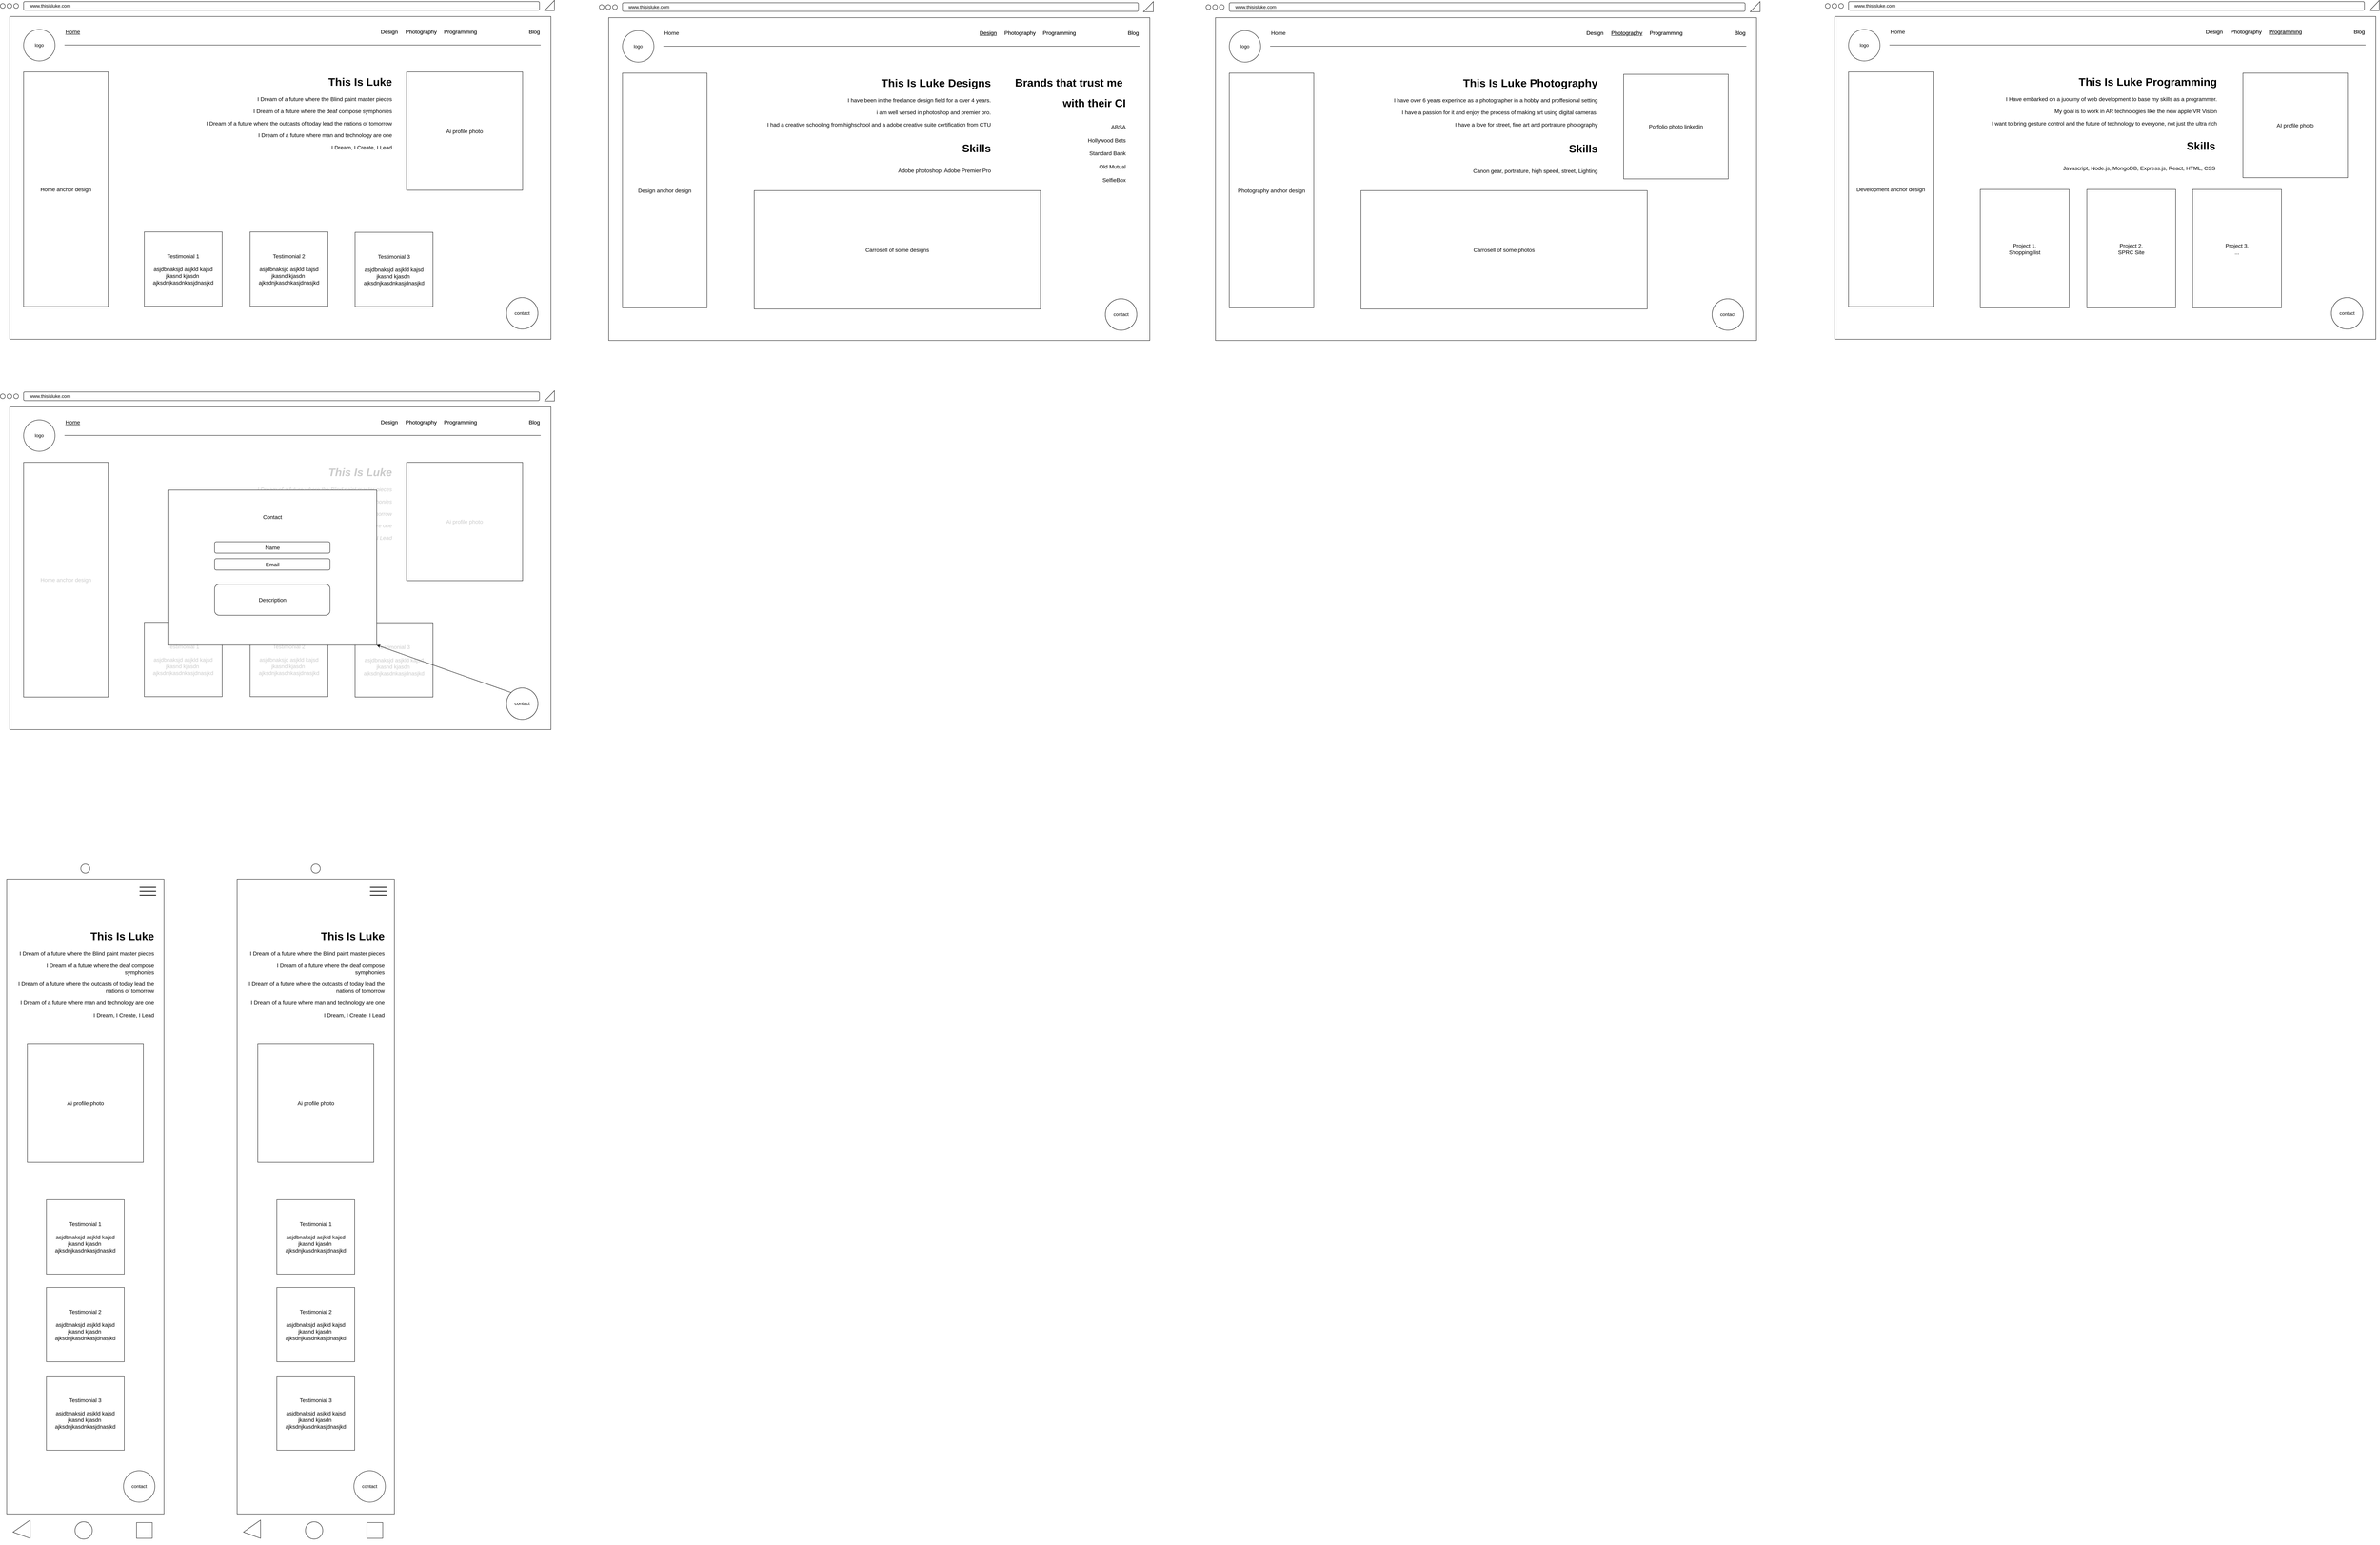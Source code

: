 <mxfile>
    <diagram id="fOlrrNHoiOb_E9Hl3CoH" name="Page-1">
        <mxGraphModel dx="2951" dy="2595" grid="0" gridSize="10" guides="1" tooltips="1" connect="1" arrows="1" fold="1" page="0" pageScale="1" pageWidth="850" pageHeight="1100" math="0" shadow="0">
            <root>
                <mxCell id="0"/>
                <mxCell id="1" parent="0"/>
                <mxCell id="27" value="" style="group;movable=1;resizable=1;rotatable=1;deletable=1;editable=1;connectable=1;" parent="1" vertex="1" connectable="0">
                    <mxGeometry x="-427" y="-1105" width="1409" height="862" as="geometry"/>
                </mxCell>
                <mxCell id="20" value="" style="group;movable=1;resizable=1;rotatable=1;deletable=1;editable=1;connectable=1;" parent="27" vertex="1" connectable="0">
                    <mxGeometry y="3" width="1400" height="859" as="geometry"/>
                </mxCell>
                <mxCell id="21" value="&amp;nbsp; &amp;nbsp; www.thisisluke.com" style="rounded=1;whiteSpace=wrap;html=1;align=left;movable=0;resizable=0;rotatable=0;deletable=0;editable=0;connectable=0;" parent="20" vertex="1">
                    <mxGeometry x="59" width="1312" height="22" as="geometry"/>
                </mxCell>
                <mxCell id="22" value="" style="rounded=0;whiteSpace=wrap;html=1;movable=0;resizable=0;rotatable=0;deletable=0;editable=0;connectable=0;" parent="20" vertex="1">
                    <mxGeometry x="24" y="38" width="1376" height="821" as="geometry"/>
                </mxCell>
                <mxCell id="23" value="" style="ellipse;whiteSpace=wrap;html=1;aspect=fixed;movable=0;resizable=0;rotatable=0;deletable=0;editable=0;connectable=0;" parent="20" vertex="1">
                    <mxGeometry x="17" y="5" width="12" height="12" as="geometry"/>
                </mxCell>
                <mxCell id="24" value="" style="ellipse;whiteSpace=wrap;html=1;aspect=fixed;movable=0;resizable=0;rotatable=0;deletable=0;editable=0;connectable=0;" parent="20" vertex="1">
                    <mxGeometry x="34" y="5" width="12" height="12" as="geometry"/>
                </mxCell>
                <mxCell id="25" value="" style="ellipse;whiteSpace=wrap;html=1;aspect=fixed;movable=0;resizable=0;rotatable=0;deletable=0;editable=0;connectable=0;" parent="20" vertex="1">
                    <mxGeometry y="5" width="12" height="12" as="geometry"/>
                </mxCell>
                <mxCell id="39" value="Design" style="text;html=1;strokeColor=none;fillColor=none;align=center;verticalAlign=middle;whiteSpace=wrap;rounded=0;fontSize=14;" parent="20" vertex="1">
                    <mxGeometry x="959" y="62" width="60" height="30" as="geometry"/>
                </mxCell>
                <mxCell id="40" value="Photography" style="text;html=1;strokeColor=none;fillColor=none;align=center;verticalAlign=middle;whiteSpace=wrap;rounded=0;fontSize=14;" parent="20" vertex="1">
                    <mxGeometry x="1040" y="62" width="60" height="30" as="geometry"/>
                </mxCell>
                <mxCell id="41" value="Programming" style="text;html=1;strokeColor=none;fillColor=none;align=center;verticalAlign=middle;whiteSpace=wrap;rounded=0;fontSize=14;" parent="20" vertex="1">
                    <mxGeometry x="1140" y="62" width="60" height="30" as="geometry"/>
                </mxCell>
                <mxCell id="42" value="Blog" style="text;html=1;strokeColor=none;fillColor=none;align=center;verticalAlign=middle;whiteSpace=wrap;rounded=0;fontSize=14;" parent="20" vertex="1">
                    <mxGeometry x="1328" y="62" width="60" height="30" as="geometry"/>
                </mxCell>
                <mxCell id="45" value="contact" style="ellipse;whiteSpace=wrap;html=1;aspect=fixed;" parent="20" vertex="1">
                    <mxGeometry x="1287" y="753" width="80" height="80" as="geometry"/>
                </mxCell>
                <mxCell id="46" value="Ai profile photo" style="rounded=0;whiteSpace=wrap;html=1;fontSize=14;" parent="20" vertex="1">
                    <mxGeometry x="1033" y="179" width="295" height="301" as="geometry"/>
                </mxCell>
                <mxCell id="47" value="&lt;h1&gt;This Is Luke&lt;/h1&gt;&lt;p&gt;I Dream of a future where the Blind paint master pieces&lt;/p&gt;&lt;p&gt;I Dream of a future where the deaf compose symphonies&lt;/p&gt;&lt;p&gt;I Dream of a future where the outcasts of today lead the nations of tomorrow&lt;/p&gt;&lt;p&gt;I Dream of a future where man and technology are one&lt;/p&gt;&lt;p&gt;I Dream, I Create, I Lead&lt;/p&gt;" style="text;html=1;strokeColor=none;fillColor=none;spacing=5;spacingTop=-20;whiteSpace=wrap;overflow=hidden;rounded=0;fontSize=14;align=right;" parent="20" vertex="1">
                    <mxGeometry x="358" y="179" width="643" height="300" as="geometry"/>
                </mxCell>
                <mxCell id="48" value="Testimonial 1&lt;br&gt;&lt;br&gt;asjdbnaksjd asjkld kajsd&lt;br&gt;jkasnd kjasdn&amp;nbsp;&lt;br&gt;ajksdnjkasdnkasjdnasjkd" style="rounded=0;whiteSpace=wrap;html=1;fontSize=14;" parent="20" vertex="1">
                    <mxGeometry x="366" y="586" width="198" height="189" as="geometry"/>
                </mxCell>
                <mxCell id="51" value="Home anchor design" style="rounded=0;whiteSpace=wrap;html=1;fontSize=14;" parent="20" vertex="1">
                    <mxGeometry x="59" y="179" width="215" height="597" as="geometry"/>
                </mxCell>
                <mxCell id="53" value="Testimonial 2&lt;br&gt;&lt;br&gt;asjdbnaksjd asjkld kajsd&lt;br&gt;jkasnd kjasdn&amp;nbsp;&lt;br&gt;ajksdnjkasdnkasjdnasjkd" style="rounded=0;whiteSpace=wrap;html=1;fontSize=14;" parent="20" vertex="1">
                    <mxGeometry x="635" y="586" width="198" height="189" as="geometry"/>
                </mxCell>
                <mxCell id="54" value="Testimonial 3&lt;br&gt;&lt;br&gt;asjdbnaksjd asjkld kajsd&lt;br&gt;jkasnd kjasdn&amp;nbsp;&lt;br&gt;ajksdnjkasdnkasjdnasjkd" style="rounded=0;whiteSpace=wrap;html=1;fontSize=14;" parent="20" vertex="1">
                    <mxGeometry x="902" y="587" width="198" height="189" as="geometry"/>
                </mxCell>
                <mxCell id="62" value="" style="group" parent="20" vertex="1" connectable="0">
                    <mxGeometry x="59" y="62" width="1329" height="771" as="geometry"/>
                </mxCell>
                <mxCell id="36" value="logo" style="ellipse;whiteSpace=wrap;html=1;aspect=fixed;" parent="62" vertex="1">
                    <mxGeometry y="9" width="80" height="80" as="geometry"/>
                </mxCell>
                <mxCell id="37" value="" style="endArrow=none;html=1;" parent="62" edge="1">
                    <mxGeometry width="50" height="50" relative="1" as="geometry">
                        <mxPoint x="104" y="48.44" as="sourcePoint"/>
                        <mxPoint x="1315" y="48.44" as="targetPoint"/>
                    </mxGeometry>
                </mxCell>
                <mxCell id="38" value="Home" style="text;html=1;strokeColor=none;fillColor=none;align=center;verticalAlign=middle;whiteSpace=wrap;rounded=0;fontSize=14;fontStyle=4" parent="62" vertex="1">
                    <mxGeometry x="95" width="60" height="30" as="geometry"/>
                </mxCell>
                <mxCell id="55" value="contact" style="ellipse;whiteSpace=wrap;html=1;aspect=fixed;" parent="62" vertex="1">
                    <mxGeometry x="1228" y="691" width="80" height="80" as="geometry"/>
                </mxCell>
                <mxCell id="56" value="Blog" style="text;html=1;strokeColor=none;fillColor=none;align=center;verticalAlign=middle;whiteSpace=wrap;rounded=0;fontSize=14;" parent="62" vertex="1">
                    <mxGeometry x="1269" width="60" height="30" as="geometry"/>
                </mxCell>
                <mxCell id="57" value="Programming" style="text;html=1;strokeColor=none;fillColor=none;align=center;verticalAlign=middle;whiteSpace=wrap;rounded=0;fontSize=14;" parent="62" vertex="1">
                    <mxGeometry x="1081" width="60" height="30" as="geometry"/>
                </mxCell>
                <mxCell id="58" value="Photography" style="text;html=1;strokeColor=none;fillColor=none;align=center;verticalAlign=middle;whiteSpace=wrap;rounded=0;fontSize=14;" parent="62" vertex="1">
                    <mxGeometry x="981" width="60" height="30" as="geometry"/>
                </mxCell>
                <mxCell id="59" value="Design" style="text;html=1;strokeColor=none;fillColor=none;align=center;verticalAlign=middle;whiteSpace=wrap;rounded=0;fontSize=14;" parent="62" vertex="1">
                    <mxGeometry x="900" width="60" height="30" as="geometry"/>
                </mxCell>
                <mxCell id="26" value="" style="shape=manualInput;whiteSpace=wrap;html=1;movable=0;resizable=0;rotatable=0;deletable=0;editable=0;connectable=0;" parent="27" vertex="1">
                    <mxGeometry x="1384" width="25" height="26" as="geometry"/>
                </mxCell>
                <mxCell id="72" value="" style="group;movable=1;resizable=1;rotatable=1;deletable=1;editable=1;connectable=1;" parent="1" vertex="1" connectable="0">
                    <mxGeometry x="1096" y="-1102" width="1409" height="862" as="geometry"/>
                </mxCell>
                <mxCell id="73" value="" style="group;movable=1;resizable=1;rotatable=1;deletable=1;editable=1;connectable=1;" parent="72" vertex="1" connectable="0">
                    <mxGeometry y="3" width="1400" height="859" as="geometry"/>
                </mxCell>
                <mxCell id="74" value="&amp;nbsp; &amp;nbsp; www.thisisluke.com" style="rounded=1;whiteSpace=wrap;html=1;align=left;movable=0;resizable=0;rotatable=0;deletable=0;editable=0;connectable=0;" parent="73" vertex="1">
                    <mxGeometry x="59" width="1312" height="22" as="geometry"/>
                </mxCell>
                <mxCell id="75" value="" style="rounded=0;whiteSpace=wrap;html=1;movable=0;resizable=0;rotatable=0;deletable=0;editable=0;connectable=0;" parent="73" vertex="1">
                    <mxGeometry x="24" y="38" width="1376" height="821" as="geometry"/>
                </mxCell>
                <mxCell id="76" value="" style="ellipse;whiteSpace=wrap;html=1;aspect=fixed;movable=0;resizable=0;rotatable=0;deletable=0;editable=0;connectable=0;" parent="73" vertex="1">
                    <mxGeometry x="17" y="5" width="12" height="12" as="geometry"/>
                </mxCell>
                <mxCell id="77" value="" style="ellipse;whiteSpace=wrap;html=1;aspect=fixed;movable=0;resizable=0;rotatable=0;deletable=0;editable=0;connectable=0;" parent="73" vertex="1">
                    <mxGeometry x="34" y="5" width="12" height="12" as="geometry"/>
                </mxCell>
                <mxCell id="78" value="" style="ellipse;whiteSpace=wrap;html=1;aspect=fixed;movable=0;resizable=0;rotatable=0;deletable=0;editable=0;connectable=0;" parent="73" vertex="1">
                    <mxGeometry y="5" width="12" height="12" as="geometry"/>
                </mxCell>
                <mxCell id="79" value="Design" style="text;html=1;strokeColor=none;fillColor=none;align=center;verticalAlign=middle;whiteSpace=wrap;rounded=0;fontSize=14;" parent="73" vertex="1">
                    <mxGeometry x="959" y="62" width="60" height="30" as="geometry"/>
                </mxCell>
                <mxCell id="80" value="Photography" style="text;html=1;strokeColor=none;fillColor=none;align=center;verticalAlign=middle;whiteSpace=wrap;rounded=0;fontSize=14;" parent="73" vertex="1">
                    <mxGeometry x="1040" y="62" width="60" height="30" as="geometry"/>
                </mxCell>
                <mxCell id="81" value="Programming" style="text;html=1;strokeColor=none;fillColor=none;align=center;verticalAlign=middle;whiteSpace=wrap;rounded=0;fontSize=14;" parent="73" vertex="1">
                    <mxGeometry x="1140" y="62" width="60" height="30" as="geometry"/>
                </mxCell>
                <mxCell id="82" value="Blog" style="text;html=1;strokeColor=none;fillColor=none;align=center;verticalAlign=middle;whiteSpace=wrap;rounded=0;fontSize=14;" parent="73" vertex="1">
                    <mxGeometry x="1328" y="62" width="60" height="30" as="geometry"/>
                </mxCell>
                <mxCell id="83" value="contact" style="ellipse;whiteSpace=wrap;html=1;aspect=fixed;" parent="73" vertex="1">
                    <mxGeometry x="1287" y="753" width="80" height="80" as="geometry"/>
                </mxCell>
                <mxCell id="85" value="&lt;h1&gt;This Is Luke Designs&lt;/h1&gt;&lt;p&gt;I have been in the freelance design field for a over 4 years.&lt;/p&gt;&lt;p&gt;i am well versed in photoshop and premier pro.&lt;/p&gt;&lt;p&gt;I had a creative schooling from highschool and a adobe creative suite certification from CTU&lt;/p&gt;&lt;p&gt;&lt;br&gt;&lt;/p&gt;" style="text;html=1;strokeColor=none;fillColor=none;spacing=5;spacingTop=-20;whiteSpace=wrap;overflow=hidden;rounded=0;fontSize=14;align=right;" parent="73" vertex="1">
                    <mxGeometry x="358" y="179" width="643" height="300" as="geometry"/>
                </mxCell>
                <mxCell id="87" value="Design anchor design" style="rounded=0;whiteSpace=wrap;html=1;fontSize=14;" parent="73" vertex="1">
                    <mxGeometry x="59" y="179" width="215" height="597" as="geometry"/>
                </mxCell>
                <mxCell id="90" value="" style="group" parent="73" vertex="1" connectable="0">
                    <mxGeometry x="59" y="62" width="1329" height="771" as="geometry"/>
                </mxCell>
                <mxCell id="91" value="logo" style="ellipse;whiteSpace=wrap;html=1;aspect=fixed;" parent="90" vertex="1">
                    <mxGeometry y="9" width="80" height="80" as="geometry"/>
                </mxCell>
                <mxCell id="92" value="" style="endArrow=none;html=1;" parent="90" edge="1">
                    <mxGeometry width="50" height="50" relative="1" as="geometry">
                        <mxPoint x="104" y="48.44" as="sourcePoint"/>
                        <mxPoint x="1315" y="48.44" as="targetPoint"/>
                    </mxGeometry>
                </mxCell>
                <mxCell id="93" value="Home" style="text;html=1;strokeColor=none;fillColor=none;align=center;verticalAlign=middle;whiteSpace=wrap;rounded=0;fontSize=14;" parent="90" vertex="1">
                    <mxGeometry x="95" width="60" height="30" as="geometry"/>
                </mxCell>
                <mxCell id="94" value="contact" style="ellipse;whiteSpace=wrap;html=1;aspect=fixed;" parent="90" vertex="1">
                    <mxGeometry x="1228" y="691" width="80" height="80" as="geometry"/>
                </mxCell>
                <mxCell id="95" value="Blog" style="text;html=1;strokeColor=none;fillColor=none;align=center;verticalAlign=middle;whiteSpace=wrap;rounded=0;fontSize=14;" parent="90" vertex="1">
                    <mxGeometry x="1269" width="60" height="30" as="geometry"/>
                </mxCell>
                <mxCell id="96" value="Programming" style="text;html=1;strokeColor=none;fillColor=none;align=center;verticalAlign=middle;whiteSpace=wrap;rounded=0;fontSize=14;" parent="90" vertex="1">
                    <mxGeometry x="1081" width="60" height="30" as="geometry"/>
                </mxCell>
                <mxCell id="97" value="Photography" style="text;html=1;strokeColor=none;fillColor=none;align=center;verticalAlign=middle;whiteSpace=wrap;rounded=0;fontSize=14;" parent="90" vertex="1">
                    <mxGeometry x="981" width="60" height="30" as="geometry"/>
                </mxCell>
                <mxCell id="98" value="Design" style="text;html=1;strokeColor=none;fillColor=none;align=center;verticalAlign=middle;whiteSpace=wrap;rounded=0;fontSize=14;fontStyle=4" parent="90" vertex="1">
                    <mxGeometry x="900" width="60" height="30" as="geometry"/>
                </mxCell>
                <mxCell id="84" value="Carrosell of some designs" style="rounded=0;whiteSpace=wrap;html=1;fontSize=14;" parent="90" vertex="1">
                    <mxGeometry x="335" y="416" width="728" height="301" as="geometry"/>
                </mxCell>
                <mxCell id="123" value="&lt;h1&gt;Brands that trust me&amp;nbsp;&lt;/h1&gt;&lt;h1&gt;with their CI&lt;/h1&gt;&lt;div&gt;&lt;br&gt;&lt;/div&gt;&lt;div&gt;ABSA&lt;/div&gt;&lt;div&gt;&lt;br&gt;&lt;/div&gt;&lt;div&gt;Hollywood Bets&lt;br&gt;&lt;br&gt;Standard Bank&lt;/div&gt;&lt;div&gt;&lt;br&gt;&lt;/div&gt;&lt;div&gt;Old Mutual&lt;br&gt;&lt;br&gt;SelfieBox&lt;/div&gt;" style="text;html=1;strokeColor=none;fillColor=none;spacing=5;spacingTop=-20;whiteSpace=wrap;overflow=hidden;rounded=0;fontSize=14;align=right;" parent="90" vertex="1">
                    <mxGeometry x="990" y="116" width="295" height="300" as="geometry"/>
                </mxCell>
                <mxCell id="367" value="&lt;h1&gt;&lt;span style=&quot;background-color: initial;&quot;&gt;Skills&lt;/span&gt;&lt;/h1&gt;&lt;h1&gt;&lt;span style=&quot;font-size: 14px; font-weight: 400;&quot;&gt;Adobe photoshop, Adobe Premier Pro&lt;/span&gt;&lt;/h1&gt;" style="text;html=1;strokeColor=none;fillColor=none;spacing=5;spacingTop=-20;whiteSpace=wrap;overflow=hidden;rounded=0;fontSize=14;align=right;" vertex="1" parent="73">
                    <mxGeometry x="721" y="345" width="280" height="112.5" as="geometry"/>
                </mxCell>
                <mxCell id="99" value="" style="shape=manualInput;whiteSpace=wrap;html=1;movable=0;resizable=0;rotatable=0;deletable=0;editable=0;connectable=0;" parent="72" vertex="1">
                    <mxGeometry x="1384" width="25" height="26" as="geometry"/>
                </mxCell>
                <mxCell id="124" value="" style="group;movable=1;resizable=1;rotatable=1;deletable=1;editable=1;connectable=1;" parent="1" vertex="1" connectable="0">
                    <mxGeometry x="2639" y="-1102" width="1409" height="862" as="geometry"/>
                </mxCell>
                <mxCell id="125" value="" style="group;movable=1;resizable=1;rotatable=1;deletable=1;editable=1;connectable=1;" parent="124" vertex="1" connectable="0">
                    <mxGeometry y="3" width="1400" height="859" as="geometry"/>
                </mxCell>
                <mxCell id="126" value="&amp;nbsp; &amp;nbsp; www.thisisluke.com" style="rounded=1;whiteSpace=wrap;html=1;align=left;movable=0;resizable=0;rotatable=0;deletable=0;editable=0;connectable=0;" parent="125" vertex="1">
                    <mxGeometry x="59" width="1312" height="22" as="geometry"/>
                </mxCell>
                <mxCell id="127" value="" style="rounded=0;whiteSpace=wrap;html=1;movable=0;resizable=0;rotatable=0;deletable=0;editable=0;connectable=0;" parent="125" vertex="1">
                    <mxGeometry x="24" y="38" width="1376" height="821" as="geometry"/>
                </mxCell>
                <mxCell id="128" value="" style="ellipse;whiteSpace=wrap;html=1;aspect=fixed;movable=0;resizable=0;rotatable=0;deletable=0;editable=0;connectable=0;" parent="125" vertex="1">
                    <mxGeometry x="17" y="5" width="12" height="12" as="geometry"/>
                </mxCell>
                <mxCell id="129" value="" style="ellipse;whiteSpace=wrap;html=1;aspect=fixed;movable=0;resizable=0;rotatable=0;deletable=0;editable=0;connectable=0;" parent="125" vertex="1">
                    <mxGeometry x="34" y="5" width="12" height="12" as="geometry"/>
                </mxCell>
                <mxCell id="130" value="" style="ellipse;whiteSpace=wrap;html=1;aspect=fixed;movable=0;resizable=0;rotatable=0;deletable=0;editable=0;connectable=0;" parent="125" vertex="1">
                    <mxGeometry y="5" width="12" height="12" as="geometry"/>
                </mxCell>
                <mxCell id="131" value="Design" style="text;html=1;strokeColor=none;fillColor=none;align=center;verticalAlign=middle;whiteSpace=wrap;rounded=0;fontSize=14;" parent="125" vertex="1">
                    <mxGeometry x="959" y="62" width="60" height="30" as="geometry"/>
                </mxCell>
                <mxCell id="132" value="Photography" style="text;html=1;strokeColor=none;fillColor=none;align=center;verticalAlign=middle;whiteSpace=wrap;rounded=0;fontSize=14;" parent="125" vertex="1">
                    <mxGeometry x="1040" y="62" width="60" height="30" as="geometry"/>
                </mxCell>
                <mxCell id="133" value="Programming" style="text;html=1;strokeColor=none;fillColor=none;align=center;verticalAlign=middle;whiteSpace=wrap;rounded=0;fontSize=14;" parent="125" vertex="1">
                    <mxGeometry x="1140" y="62" width="60" height="30" as="geometry"/>
                </mxCell>
                <mxCell id="134" value="Blog" style="text;html=1;strokeColor=none;fillColor=none;align=center;verticalAlign=middle;whiteSpace=wrap;rounded=0;fontSize=14;" parent="125" vertex="1">
                    <mxGeometry x="1328" y="62" width="60" height="30" as="geometry"/>
                </mxCell>
                <mxCell id="135" value="contact" style="ellipse;whiteSpace=wrap;html=1;aspect=fixed;" parent="125" vertex="1">
                    <mxGeometry x="1287" y="753" width="80" height="80" as="geometry"/>
                </mxCell>
                <mxCell id="136" value="&lt;h1&gt;This Is Luke Photography&lt;/h1&gt;&lt;p&gt;I have over 6 years experince as a photographer in a hobby and proffesional setting&lt;/p&gt;&lt;p&gt;I have a passion for it and enjoy the process of making art using digital cameras.&lt;/p&gt;&lt;p&gt;I have a love for street, fine art and portrature photography&lt;/p&gt;&lt;p&gt;&lt;br&gt;&lt;/p&gt;&lt;p&gt;&lt;br&gt;&lt;/p&gt;" style="text;html=1;strokeColor=none;fillColor=none;spacing=5;spacingTop=-20;whiteSpace=wrap;overflow=hidden;rounded=0;fontSize=14;align=right;" parent="125" vertex="1">
                    <mxGeometry x="358" y="179" width="643" height="300" as="geometry"/>
                </mxCell>
                <mxCell id="137" value="Photography anchor design" style="rounded=0;whiteSpace=wrap;html=1;fontSize=14;" parent="125" vertex="1">
                    <mxGeometry x="59" y="179" width="215" height="597" as="geometry"/>
                </mxCell>
                <mxCell id="138" value="" style="group" parent="125" vertex="1" connectable="0">
                    <mxGeometry x="59" y="62" width="1329" height="771" as="geometry"/>
                </mxCell>
                <mxCell id="139" value="logo" style="ellipse;whiteSpace=wrap;html=1;aspect=fixed;" parent="138" vertex="1">
                    <mxGeometry y="9" width="80" height="80" as="geometry"/>
                </mxCell>
                <mxCell id="140" value="" style="endArrow=none;html=1;" parent="138" edge="1">
                    <mxGeometry width="50" height="50" relative="1" as="geometry">
                        <mxPoint x="104" y="48.44" as="sourcePoint"/>
                        <mxPoint x="1315" y="48.44" as="targetPoint"/>
                    </mxGeometry>
                </mxCell>
                <mxCell id="141" value="Home" style="text;html=1;strokeColor=none;fillColor=none;align=center;verticalAlign=middle;whiteSpace=wrap;rounded=0;fontSize=14;" parent="138" vertex="1">
                    <mxGeometry x="95" width="60" height="30" as="geometry"/>
                </mxCell>
                <mxCell id="142" value="contact" style="ellipse;whiteSpace=wrap;html=1;aspect=fixed;" parent="138" vertex="1">
                    <mxGeometry x="1228" y="691" width="80" height="80" as="geometry"/>
                </mxCell>
                <mxCell id="143" value="Blog" style="text;html=1;strokeColor=none;fillColor=none;align=center;verticalAlign=middle;whiteSpace=wrap;rounded=0;fontSize=14;" parent="138" vertex="1">
                    <mxGeometry x="1269" width="60" height="30" as="geometry"/>
                </mxCell>
                <mxCell id="144" value="Programming" style="text;html=1;strokeColor=none;fillColor=none;align=center;verticalAlign=middle;whiteSpace=wrap;rounded=0;fontSize=14;" parent="138" vertex="1">
                    <mxGeometry x="1081" width="60" height="30" as="geometry"/>
                </mxCell>
                <mxCell id="145" value="Photography" style="text;html=1;strokeColor=none;fillColor=none;align=center;verticalAlign=middle;whiteSpace=wrap;rounded=0;fontSize=14;fontStyle=4" parent="138" vertex="1">
                    <mxGeometry x="981" width="60" height="30" as="geometry"/>
                </mxCell>
                <mxCell id="146" value="Design" style="text;html=1;strokeColor=none;fillColor=none;align=center;verticalAlign=middle;whiteSpace=wrap;rounded=0;fontSize=14;fontStyle=0" parent="138" vertex="1">
                    <mxGeometry x="900" width="60" height="30" as="geometry"/>
                </mxCell>
                <mxCell id="147" value="Carrosell of some photos" style="rounded=0;whiteSpace=wrap;html=1;fontSize=14;" parent="138" vertex="1">
                    <mxGeometry x="335" y="416" width="728" height="301" as="geometry"/>
                </mxCell>
                <mxCell id="150" value="Porfolio photo linkedin" style="whiteSpace=wrap;html=1;aspect=fixed;fontSize=14;" parent="125" vertex="1">
                    <mxGeometry x="1062" y="182" width="266" height="266" as="geometry"/>
                </mxCell>
                <mxCell id="368" value="&lt;h1&gt;&lt;span style=&quot;background-color: initial;&quot;&gt;Skills&lt;/span&gt;&lt;/h1&gt;&lt;h1&gt;&lt;span style=&quot;font-size: 14px; font-weight: 400;&quot;&gt;Canon gear, portrature, high speed, street, Lighting&lt;/span&gt;&lt;/h1&gt;" style="text;html=1;strokeColor=none;fillColor=none;spacing=5;spacingTop=-20;whiteSpace=wrap;overflow=hidden;rounded=0;fontSize=14;align=right;" vertex="1" parent="125">
                    <mxGeometry x="590" y="346" width="411" height="112.5" as="geometry"/>
                </mxCell>
                <mxCell id="149" value="" style="shape=manualInput;whiteSpace=wrap;html=1;movable=0;resizable=0;rotatable=0;deletable=0;editable=0;connectable=0;" parent="124" vertex="1">
                    <mxGeometry x="1384" width="25" height="26" as="geometry"/>
                </mxCell>
                <mxCell id="176" value="" style="group;movable=1;resizable=1;rotatable=1;deletable=1;editable=1;connectable=1;" parent="1" vertex="1" connectable="0">
                    <mxGeometry x="4214" y="-1105" width="1409" height="862" as="geometry"/>
                </mxCell>
                <mxCell id="177" value="" style="group;movable=1;resizable=1;rotatable=1;deletable=1;editable=1;connectable=1;" parent="176" vertex="1" connectable="0">
                    <mxGeometry y="3" width="1400" height="859" as="geometry"/>
                </mxCell>
                <mxCell id="178" value="&amp;nbsp; &amp;nbsp; www.thisisluke.com" style="rounded=1;whiteSpace=wrap;html=1;align=left;movable=0;resizable=0;rotatable=0;deletable=0;editable=0;connectable=0;" parent="177" vertex="1">
                    <mxGeometry x="59" width="1312" height="22" as="geometry"/>
                </mxCell>
                <mxCell id="179" value="" style="rounded=0;whiteSpace=wrap;html=1;movable=0;resizable=0;rotatable=0;deletable=0;editable=0;connectable=0;" parent="177" vertex="1">
                    <mxGeometry x="24" y="38" width="1376" height="821" as="geometry"/>
                </mxCell>
                <mxCell id="180" value="" style="ellipse;whiteSpace=wrap;html=1;aspect=fixed;movable=0;resizable=0;rotatable=0;deletable=0;editable=0;connectable=0;" parent="177" vertex="1">
                    <mxGeometry x="17" y="5" width="12" height="12" as="geometry"/>
                </mxCell>
                <mxCell id="181" value="" style="ellipse;whiteSpace=wrap;html=1;aspect=fixed;movable=0;resizable=0;rotatable=0;deletable=0;editable=0;connectable=0;" parent="177" vertex="1">
                    <mxGeometry x="34" y="5" width="12" height="12" as="geometry"/>
                </mxCell>
                <mxCell id="182" value="" style="ellipse;whiteSpace=wrap;html=1;aspect=fixed;movable=0;resizable=0;rotatable=0;deletable=0;editable=0;connectable=0;" parent="177" vertex="1">
                    <mxGeometry y="5" width="12" height="12" as="geometry"/>
                </mxCell>
                <mxCell id="183" value="Design" style="text;html=1;strokeColor=none;fillColor=none;align=center;verticalAlign=middle;whiteSpace=wrap;rounded=0;fontSize=14;" parent="177" vertex="1">
                    <mxGeometry x="959" y="62" width="60" height="30" as="geometry"/>
                </mxCell>
                <mxCell id="184" value="Photography" style="text;html=1;strokeColor=none;fillColor=none;align=center;verticalAlign=middle;whiteSpace=wrap;rounded=0;fontSize=14;" parent="177" vertex="1">
                    <mxGeometry x="1040" y="62" width="60" height="30" as="geometry"/>
                </mxCell>
                <mxCell id="185" value="Programming" style="text;html=1;strokeColor=none;fillColor=none;align=center;verticalAlign=middle;whiteSpace=wrap;rounded=0;fontSize=14;" parent="177" vertex="1">
                    <mxGeometry x="1140" y="62" width="60" height="30" as="geometry"/>
                </mxCell>
                <mxCell id="186" value="Blog" style="text;html=1;strokeColor=none;fillColor=none;align=center;verticalAlign=middle;whiteSpace=wrap;rounded=0;fontSize=14;" parent="177" vertex="1">
                    <mxGeometry x="1328" y="62" width="60" height="30" as="geometry"/>
                </mxCell>
                <mxCell id="187" value="contact" style="ellipse;whiteSpace=wrap;html=1;aspect=fixed;" parent="177" vertex="1">
                    <mxGeometry x="1287" y="753" width="80" height="80" as="geometry"/>
                </mxCell>
                <mxCell id="188" value="&lt;h1&gt;This Is Luke Programming&lt;/h1&gt;&lt;p&gt;I Have embarked on a juourny of web development to base my skills as a programmer.&lt;/p&gt;&lt;p&gt;My goal is to work in AR technologies like the new apple VR Vision&lt;/p&gt;&lt;p&gt;I want to bring gesture control and the future of technology to everyone, not just the ultra rich&lt;/p&gt;&lt;p&gt;&lt;br&gt;&lt;/p&gt;" style="text;html=1;strokeColor=none;fillColor=none;spacing=5;spacingTop=-20;whiteSpace=wrap;overflow=hidden;rounded=0;fontSize=14;align=right;" parent="177" vertex="1">
                    <mxGeometry x="358" y="179" width="643" height="300" as="geometry"/>
                </mxCell>
                <mxCell id="189" value="Development anchor design" style="rounded=0;whiteSpace=wrap;html=1;fontSize=14;" parent="177" vertex="1">
                    <mxGeometry x="59" y="179" width="215" height="597" as="geometry"/>
                </mxCell>
                <mxCell id="190" value="" style="group" parent="177" vertex="1" connectable="0">
                    <mxGeometry x="59" y="62" width="1329" height="771" as="geometry"/>
                </mxCell>
                <mxCell id="191" value="logo" style="ellipse;whiteSpace=wrap;html=1;aspect=fixed;" parent="190" vertex="1">
                    <mxGeometry y="9" width="80" height="80" as="geometry"/>
                </mxCell>
                <mxCell id="192" value="" style="endArrow=none;html=1;" parent="190" edge="1">
                    <mxGeometry width="50" height="50" relative="1" as="geometry">
                        <mxPoint x="104" y="48.44" as="sourcePoint"/>
                        <mxPoint x="1315" y="48.44" as="targetPoint"/>
                    </mxGeometry>
                </mxCell>
                <mxCell id="193" value="Home" style="text;html=1;strokeColor=none;fillColor=none;align=center;verticalAlign=middle;whiteSpace=wrap;rounded=0;fontSize=14;" parent="190" vertex="1">
                    <mxGeometry x="95" width="60" height="30" as="geometry"/>
                </mxCell>
                <mxCell id="194" value="contact" style="ellipse;whiteSpace=wrap;html=1;aspect=fixed;" parent="190" vertex="1">
                    <mxGeometry x="1228" y="691" width="80" height="80" as="geometry"/>
                </mxCell>
                <mxCell id="195" value="Blog" style="text;html=1;strokeColor=none;fillColor=none;align=center;verticalAlign=middle;whiteSpace=wrap;rounded=0;fontSize=14;" parent="190" vertex="1">
                    <mxGeometry x="1269" width="60" height="30" as="geometry"/>
                </mxCell>
                <mxCell id="196" value="Programming" style="text;html=1;strokeColor=none;fillColor=none;align=center;verticalAlign=middle;whiteSpace=wrap;rounded=0;fontSize=14;fontStyle=4" parent="190" vertex="1">
                    <mxGeometry x="1081" width="60" height="30" as="geometry"/>
                </mxCell>
                <mxCell id="197" value="Photography" style="text;html=1;strokeColor=none;fillColor=none;align=center;verticalAlign=middle;whiteSpace=wrap;rounded=0;fontSize=14;fontStyle=0" parent="190" vertex="1">
                    <mxGeometry x="981" width="60" height="30" as="geometry"/>
                </mxCell>
                <mxCell id="198" value="Design" style="text;html=1;strokeColor=none;fillColor=none;align=center;verticalAlign=middle;whiteSpace=wrap;rounded=0;fontSize=14;fontStyle=0" parent="190" vertex="1">
                    <mxGeometry x="900" width="60" height="30" as="geometry"/>
                </mxCell>
                <mxCell id="199" value="Project 1.&lt;br&gt;Shopping list" style="rounded=0;whiteSpace=wrap;html=1;fontSize=14;" parent="190" vertex="1">
                    <mxGeometry x="335" y="416" width="226" height="301" as="geometry"/>
                </mxCell>
                <mxCell id="202" value="Project 2.&lt;br&gt;SPRC Site" style="rounded=0;whiteSpace=wrap;html=1;fontSize=14;" parent="190" vertex="1">
                    <mxGeometry x="606" y="416" width="226" height="301" as="geometry"/>
                </mxCell>
                <mxCell id="203" value="Project 3.&lt;br&gt;..." style="rounded=0;whiteSpace=wrap;html=1;fontSize=14;" parent="190" vertex="1">
                    <mxGeometry x="875" y="416" width="226" height="301" as="geometry"/>
                </mxCell>
                <mxCell id="200" value="AI profile photo" style="whiteSpace=wrap;html=1;aspect=fixed;fontSize=14;" parent="177" vertex="1">
                    <mxGeometry x="1062" y="182" width="266" height="266" as="geometry"/>
                </mxCell>
                <mxCell id="369" value="&lt;h1&gt;&lt;span style=&quot;background-color: initial;&quot;&gt;Skills&lt;/span&gt;&lt;/h1&gt;&lt;h1&gt;&lt;span style=&quot;font-size: 14px; font-weight: 400;&quot;&gt;Javascript, Node.js, MongoDB, Express.js, React, HTML, CSS&lt;/span&gt;&lt;/h1&gt;" style="text;html=1;strokeColor=none;fillColor=none;spacing=5;spacingTop=-20;whiteSpace=wrap;overflow=hidden;rounded=0;fontSize=14;align=right;" vertex="1" parent="177">
                    <mxGeometry x="586" y="342" width="411" height="112.5" as="geometry"/>
                </mxCell>
                <mxCell id="201" value="" style="shape=manualInput;whiteSpace=wrap;html=1;movable=0;resizable=0;rotatable=0;deletable=0;editable=0;connectable=0;" parent="176" vertex="1">
                    <mxGeometry x="1384" width="25" height="26" as="geometry"/>
                </mxCell>
                <mxCell id="204" value="" style="group;movable=1;resizable=1;rotatable=1;deletable=1;editable=1;connectable=1;" parent="1" vertex="1" connectable="0">
                    <mxGeometry x="-427" y="-112" width="1409" height="862" as="geometry"/>
                </mxCell>
                <mxCell id="205" value="" style="group;movable=1;resizable=1;rotatable=1;deletable=1;editable=1;connectable=1;" parent="204" vertex="1" connectable="0">
                    <mxGeometry y="3" width="1400" height="859" as="geometry"/>
                </mxCell>
                <mxCell id="206" value="&amp;nbsp; &amp;nbsp; www.thisisluke.com" style="rounded=1;whiteSpace=wrap;html=1;align=left;movable=0;resizable=0;rotatable=0;deletable=0;editable=0;connectable=0;" parent="205" vertex="1">
                    <mxGeometry x="59" width="1312" height="22" as="geometry"/>
                </mxCell>
                <mxCell id="207" value="" style="rounded=0;whiteSpace=wrap;html=1;movable=0;resizable=0;rotatable=0;deletable=0;editable=0;connectable=0;" parent="205" vertex="1">
                    <mxGeometry x="24" y="38" width="1376" height="821" as="geometry"/>
                </mxCell>
                <mxCell id="208" value="" style="ellipse;whiteSpace=wrap;html=1;aspect=fixed;movable=0;resizable=0;rotatable=0;deletable=0;editable=0;connectable=0;" parent="205" vertex="1">
                    <mxGeometry x="17" y="5" width="12" height="12" as="geometry"/>
                </mxCell>
                <mxCell id="209" value="" style="ellipse;whiteSpace=wrap;html=1;aspect=fixed;movable=0;resizable=0;rotatable=0;deletable=0;editable=0;connectable=0;" parent="205" vertex="1">
                    <mxGeometry x="34" y="5" width="12" height="12" as="geometry"/>
                </mxCell>
                <mxCell id="210" value="" style="ellipse;whiteSpace=wrap;html=1;aspect=fixed;movable=0;resizable=0;rotatable=0;deletable=0;editable=0;connectable=0;" parent="205" vertex="1">
                    <mxGeometry y="5" width="12" height="12" as="geometry"/>
                </mxCell>
                <mxCell id="211" value="Design" style="text;html=1;strokeColor=none;fillColor=none;align=center;verticalAlign=middle;whiteSpace=wrap;rounded=0;fontSize=14;" parent="205" vertex="1">
                    <mxGeometry x="959" y="62" width="60" height="30" as="geometry"/>
                </mxCell>
                <mxCell id="212" value="Photography" style="text;html=1;strokeColor=none;fillColor=none;align=center;verticalAlign=middle;whiteSpace=wrap;rounded=0;fontSize=14;" parent="205" vertex="1">
                    <mxGeometry x="1040" y="62" width="60" height="30" as="geometry"/>
                </mxCell>
                <mxCell id="213" value="Programming" style="text;html=1;strokeColor=none;fillColor=none;align=center;verticalAlign=middle;whiteSpace=wrap;rounded=0;fontSize=14;" parent="205" vertex="1">
                    <mxGeometry x="1140" y="62" width="60" height="30" as="geometry"/>
                </mxCell>
                <mxCell id="214" value="Blog" style="text;html=1;strokeColor=none;fillColor=none;align=center;verticalAlign=middle;whiteSpace=wrap;rounded=0;fontSize=14;" parent="205" vertex="1">
                    <mxGeometry x="1328" y="62" width="60" height="30" as="geometry"/>
                </mxCell>
                <mxCell id="215" value="contact" style="ellipse;whiteSpace=wrap;html=1;aspect=fixed;" parent="205" vertex="1">
                    <mxGeometry x="1287" y="753" width="80" height="80" as="geometry"/>
                </mxCell>
                <mxCell id="216" value="Ai profile photo" style="rounded=0;whiteSpace=wrap;html=1;fontSize=14;textOpacity=20;" parent="205" vertex="1">
                    <mxGeometry x="1033" y="179" width="295" height="301" as="geometry"/>
                </mxCell>
                <mxCell id="217" value="&lt;h1&gt;This Is Luke&lt;/h1&gt;&lt;p&gt;I Dream of a future where the Blind paint master pieces&lt;/p&gt;&lt;p&gt;I Dream of a future where the deaf compose symphonies&lt;/p&gt;&lt;p&gt;I Dream of a future where the outcasts of today lead the nations of tomorrow&lt;/p&gt;&lt;p&gt;I Dream of a future where man and technology are one&lt;/p&gt;&lt;p&gt;I Dream, I Create, I Lead&lt;/p&gt;" style="text;html=1;strokeColor=none;fillColor=none;spacing=5;spacingTop=-20;whiteSpace=wrap;overflow=hidden;rounded=0;fontSize=14;align=right;fontStyle=2;textOpacity=20;" parent="205" vertex="1">
                    <mxGeometry x="358" y="179" width="643" height="300" as="geometry"/>
                </mxCell>
                <mxCell id="218" value="Testimonial 1&lt;br&gt;&lt;br&gt;asjdbnaksjd asjkld kajsd&lt;br&gt;jkasnd kjasdn&amp;nbsp;&lt;br&gt;ajksdnjkasdnkasjdnasjkd" style="rounded=0;whiteSpace=wrap;html=1;fontSize=14;textOpacity=20;" parent="205" vertex="1">
                    <mxGeometry x="366" y="586" width="198" height="189" as="geometry"/>
                </mxCell>
                <mxCell id="219" value="Home anchor design" style="rounded=0;whiteSpace=wrap;html=1;fontSize=14;textOpacity=20;" parent="205" vertex="1">
                    <mxGeometry x="59" y="179" width="215" height="597" as="geometry"/>
                </mxCell>
                <mxCell id="220" value="Testimonial 2&lt;br&gt;&lt;br&gt;asjdbnaksjd asjkld kajsd&lt;br&gt;jkasnd kjasdn&amp;nbsp;&lt;br&gt;ajksdnjkasdnkasjdnasjkd" style="rounded=0;whiteSpace=wrap;html=1;fontSize=14;textOpacity=20;" parent="205" vertex="1">
                    <mxGeometry x="635" y="586" width="198" height="189" as="geometry"/>
                </mxCell>
                <mxCell id="221" value="Testimonial 3&lt;br&gt;&lt;br&gt;asjdbnaksjd asjkld kajsd&lt;br&gt;jkasnd kjasdn&amp;nbsp;&lt;br&gt;ajksdnjkasdnkasjdnasjkd" style="rounded=0;whiteSpace=wrap;html=1;fontSize=14;textOpacity=20;" parent="205" vertex="1">
                    <mxGeometry x="902" y="587" width="198" height="189" as="geometry"/>
                </mxCell>
                <mxCell id="222" value="" style="group" parent="205" vertex="1" connectable="0">
                    <mxGeometry x="59" y="62" width="1329" height="771" as="geometry"/>
                </mxCell>
                <mxCell id="223" value="logo" style="ellipse;whiteSpace=wrap;html=1;aspect=fixed;" parent="222" vertex="1">
                    <mxGeometry y="9" width="80" height="80" as="geometry"/>
                </mxCell>
                <mxCell id="224" value="" style="endArrow=none;html=1;" parent="222" edge="1">
                    <mxGeometry width="50" height="50" relative="1" as="geometry">
                        <mxPoint x="104" y="48.44" as="sourcePoint"/>
                        <mxPoint x="1315" y="48.44" as="targetPoint"/>
                    </mxGeometry>
                </mxCell>
                <mxCell id="225" value="Home" style="text;html=1;strokeColor=none;fillColor=none;align=center;verticalAlign=middle;whiteSpace=wrap;rounded=0;fontSize=14;fontStyle=4" parent="222" vertex="1">
                    <mxGeometry x="95" width="60" height="30" as="geometry"/>
                </mxCell>
                <mxCell id="226" value="contact" style="ellipse;whiteSpace=wrap;html=1;aspect=fixed;" parent="222" vertex="1">
                    <mxGeometry x="1228" y="691" width="80" height="80" as="geometry"/>
                </mxCell>
                <mxCell id="227" value="Blog" style="text;html=1;strokeColor=none;fillColor=none;align=center;verticalAlign=middle;whiteSpace=wrap;rounded=0;fontSize=14;" parent="222" vertex="1">
                    <mxGeometry x="1269" width="60" height="30" as="geometry"/>
                </mxCell>
                <mxCell id="228" value="Programming" style="text;html=1;strokeColor=none;fillColor=none;align=center;verticalAlign=middle;whiteSpace=wrap;rounded=0;fontSize=14;" parent="222" vertex="1">
                    <mxGeometry x="1081" width="60" height="30" as="geometry"/>
                </mxCell>
                <mxCell id="229" value="Photography" style="text;html=1;strokeColor=none;fillColor=none;align=center;verticalAlign=middle;whiteSpace=wrap;rounded=0;fontSize=14;" parent="222" vertex="1">
                    <mxGeometry x="981" width="60" height="30" as="geometry"/>
                </mxCell>
                <mxCell id="230" value="Design" style="text;html=1;strokeColor=none;fillColor=none;align=center;verticalAlign=middle;whiteSpace=wrap;rounded=0;fontSize=14;" parent="222" vertex="1">
                    <mxGeometry x="900" width="60" height="30" as="geometry"/>
                </mxCell>
                <mxCell id="232" value="" style="rounded=0;whiteSpace=wrap;html=1;fontSize=14;" parent="205" vertex="1">
                    <mxGeometry x="426" y="249.5" width="531" height="394.5" as="geometry"/>
                </mxCell>
                <mxCell id="233" style="edgeStyle=none;html=1;exitX=0;exitY=0;exitDx=0;exitDy=0;entryX=1;entryY=1;entryDx=0;entryDy=0;fontSize=14;" parent="205" source="226" target="232" edge="1">
                    <mxGeometry relative="1" as="geometry"/>
                </mxCell>
                <mxCell id="234" value="Name" style="rounded=1;whiteSpace=wrap;html=1;fontSize=14;" parent="205" vertex="1">
                    <mxGeometry x="544.75" y="381" width="293.5" height="29" as="geometry"/>
                </mxCell>
                <mxCell id="235" value="Email" style="rounded=1;whiteSpace=wrap;html=1;fontSize=14;" parent="205" vertex="1">
                    <mxGeometry x="544.75" y="424" width="293.5" height="29" as="geometry"/>
                </mxCell>
                <mxCell id="236" value="Description" style="rounded=1;whiteSpace=wrap;html=1;fontSize=14;" parent="205" vertex="1">
                    <mxGeometry x="544.75" y="489" width="293.5" height="79" as="geometry"/>
                </mxCell>
                <mxCell id="237" value="Contact" style="text;html=1;strokeColor=none;fillColor=none;align=center;verticalAlign=middle;whiteSpace=wrap;rounded=0;fontSize=14;" parent="205" vertex="1">
                    <mxGeometry x="661.5" y="303" width="60" height="30" as="geometry"/>
                </mxCell>
                <mxCell id="231" value="" style="shape=manualInput;whiteSpace=wrap;html=1;movable=0;resizable=0;rotatable=0;deletable=0;editable=0;connectable=0;" parent="204" vertex="1">
                    <mxGeometry x="1384" width="25" height="26" as="geometry"/>
                </mxCell>
                <mxCell id="350" value="" style="group" parent="1" vertex="1" connectable="0">
                    <mxGeometry x="-411" y="1092" width="400" height="1730.264" as="geometry"/>
                </mxCell>
                <mxCell id="266" value="" style="rounded=0;whiteSpace=wrap;html=1;fontSize=14;imageHeight=24;imageWidth=24;" parent="350" vertex="1">
                    <mxGeometry y="38" width="400" height="1615" as="geometry"/>
                </mxCell>
                <mxCell id="267" value="&lt;h1&gt;This Is Luke&lt;/h1&gt;&lt;p&gt;I Dream of a future where the Blind paint master pieces&lt;/p&gt;&lt;p&gt;I Dream of a future where the deaf compose symphonies&lt;/p&gt;&lt;p&gt;I Dream of a future where the outcasts of today lead the nations of tomorrow&lt;/p&gt;&lt;p&gt;I Dream of a future where man and technology are one&lt;/p&gt;&lt;p&gt;I Dream, I Create, I Lead&lt;/p&gt;" style="text;html=1;strokeColor=none;fillColor=none;spacing=5;spacingTop=-20;whiteSpace=wrap;overflow=hidden;rounded=0;fontSize=14;align=right;" parent="350" vertex="1">
                    <mxGeometry x="20" y="158" width="360" height="300" as="geometry"/>
                </mxCell>
                <mxCell id="286" value="" style="group" parent="350" vertex="1" connectable="0">
                    <mxGeometry x="338" y="54" width="42" height="30" as="geometry"/>
                </mxCell>
                <mxCell id="283" value="" style="line;strokeWidth=2;html=1;fontSize=14;" parent="286" vertex="1">
                    <mxGeometry width="42" height="10" as="geometry"/>
                </mxCell>
                <mxCell id="284" value="" style="line;strokeWidth=2;html=1;fontSize=14;" parent="286" vertex="1">
                    <mxGeometry y="10" width="42" height="10" as="geometry"/>
                </mxCell>
                <mxCell id="285" value="" style="line;strokeWidth=2;html=1;fontSize=14;" parent="286" vertex="1">
                    <mxGeometry y="20" width="42" height="10" as="geometry"/>
                </mxCell>
                <mxCell id="270" value="" style="ellipse;whiteSpace=wrap;html=1;aspect=fixed;fontSize=14;" parent="350" vertex="1">
                    <mxGeometry x="173.75" y="1673" width="44" height="44" as="geometry"/>
                </mxCell>
                <mxCell id="268" value="" style="triangle;whiteSpace=wrap;html=1;fontSize=14;rotation=55;" parent="350" vertex="1">
                    <mxGeometry x="29.75" y="1673" width="38" height="53" as="geometry"/>
                </mxCell>
                <mxCell id="271" value="" style="whiteSpace=wrap;html=1;aspect=fixed;fontSize=14;" parent="350" vertex="1">
                    <mxGeometry x="330.25" y="1675" width="40" height="40" as="geometry"/>
                </mxCell>
                <mxCell id="272" value="" style="ellipse;whiteSpace=wrap;html=1;aspect=fixed;fontSize=14;" parent="350" vertex="1">
                    <mxGeometry x="188.5" width="23" height="23" as="geometry"/>
                </mxCell>
                <mxCell id="274" value="Ai profile photo" style="rounded=0;whiteSpace=wrap;html=1;fontSize=14;" parent="350" vertex="1">
                    <mxGeometry x="52.5" y="458" width="295" height="301" as="geometry"/>
                </mxCell>
                <mxCell id="260" value="contact" style="ellipse;whiteSpace=wrap;html=1;aspect=fixed;" parent="350" vertex="1">
                    <mxGeometry x="297" y="1543" width="80" height="80" as="geometry"/>
                </mxCell>
                <mxCell id="346" value="Testimonial 1&lt;br&gt;&lt;br&gt;asjdbnaksjd asjkld kajsd&lt;br&gt;jkasnd kjasdn&amp;nbsp;&lt;br&gt;ajksdnjkasdnkasjdnasjkd" style="rounded=0;whiteSpace=wrap;html=1;fontSize=14;" parent="350" vertex="1">
                    <mxGeometry x="101" y="854" width="198" height="189" as="geometry"/>
                </mxCell>
                <mxCell id="347" value="Testimonial 2&lt;br&gt;&lt;br&gt;asjdbnaksjd asjkld kajsd&lt;br&gt;jkasnd kjasdn&amp;nbsp;&lt;br&gt;ajksdnjkasdnkasjdnasjkd" style="rounded=0;whiteSpace=wrap;html=1;fontSize=14;" parent="350" vertex="1">
                    <mxGeometry x="101" y="1077" width="198" height="189" as="geometry"/>
                </mxCell>
                <mxCell id="348" value="Testimonial 3&lt;br&gt;&lt;br&gt;asjdbnaksjd asjkld kajsd&lt;br&gt;jkasnd kjasdn&amp;nbsp;&lt;br&gt;ajksdnjkasdnkasjdnasjkd" style="rounded=0;whiteSpace=wrap;html=1;fontSize=14;" parent="350" vertex="1">
                    <mxGeometry x="101" y="1302" width="198" height="189" as="geometry"/>
                </mxCell>
                <mxCell id="351" value="" style="group" parent="1" vertex="1" connectable="0">
                    <mxGeometry x="175" y="1092" width="400" height="1730.264" as="geometry"/>
                </mxCell>
                <mxCell id="352" value="" style="rounded=0;whiteSpace=wrap;html=1;fontSize=14;imageHeight=24;imageWidth=24;" parent="351" vertex="1">
                    <mxGeometry y="38" width="400" height="1615" as="geometry"/>
                </mxCell>
                <mxCell id="353" value="&lt;h1&gt;This Is Luke&lt;/h1&gt;&lt;p&gt;I Dream of a future where the Blind paint master pieces&lt;/p&gt;&lt;p&gt;I Dream of a future where the deaf compose symphonies&lt;/p&gt;&lt;p&gt;I Dream of a future where the outcasts of today lead the nations of tomorrow&lt;/p&gt;&lt;p&gt;I Dream of a future where man and technology are one&lt;/p&gt;&lt;p&gt;I Dream, I Create, I Lead&lt;/p&gt;" style="text;html=1;strokeColor=none;fillColor=none;spacing=5;spacingTop=-20;whiteSpace=wrap;overflow=hidden;rounded=0;fontSize=14;align=right;" parent="351" vertex="1">
                    <mxGeometry x="20" y="158" width="360" height="300" as="geometry"/>
                </mxCell>
                <mxCell id="354" value="" style="group" parent="351" vertex="1" connectable="0">
                    <mxGeometry x="338" y="54" width="42" height="30" as="geometry"/>
                </mxCell>
                <mxCell id="355" value="" style="line;strokeWidth=2;html=1;fontSize=14;" parent="354" vertex="1">
                    <mxGeometry width="42" height="10" as="geometry"/>
                </mxCell>
                <mxCell id="356" value="" style="line;strokeWidth=2;html=1;fontSize=14;" parent="354" vertex="1">
                    <mxGeometry y="10" width="42" height="10" as="geometry"/>
                </mxCell>
                <mxCell id="357" value="" style="line;strokeWidth=2;html=1;fontSize=14;" parent="354" vertex="1">
                    <mxGeometry y="20" width="42" height="10" as="geometry"/>
                </mxCell>
                <mxCell id="358" value="" style="ellipse;whiteSpace=wrap;html=1;aspect=fixed;fontSize=14;" parent="351" vertex="1">
                    <mxGeometry x="173.75" y="1673" width="44" height="44" as="geometry"/>
                </mxCell>
                <mxCell id="359" value="" style="triangle;whiteSpace=wrap;html=1;fontSize=14;rotation=55;" parent="351" vertex="1">
                    <mxGeometry x="29.75" y="1673" width="38" height="53" as="geometry"/>
                </mxCell>
                <mxCell id="360" value="" style="whiteSpace=wrap;html=1;aspect=fixed;fontSize=14;" parent="351" vertex="1">
                    <mxGeometry x="330.25" y="1675" width="40" height="40" as="geometry"/>
                </mxCell>
                <mxCell id="361" value="" style="ellipse;whiteSpace=wrap;html=1;aspect=fixed;fontSize=14;" parent="351" vertex="1">
                    <mxGeometry x="188.5" width="23" height="23" as="geometry"/>
                </mxCell>
                <mxCell id="362" value="Ai profile photo" style="rounded=0;whiteSpace=wrap;html=1;fontSize=14;" parent="351" vertex="1">
                    <mxGeometry x="52.5" y="458" width="295" height="301" as="geometry"/>
                </mxCell>
                <mxCell id="363" value="contact" style="ellipse;whiteSpace=wrap;html=1;aspect=fixed;" parent="351" vertex="1">
                    <mxGeometry x="297" y="1543" width="80" height="80" as="geometry"/>
                </mxCell>
                <mxCell id="364" value="Testimonial 1&lt;br&gt;&lt;br&gt;asjdbnaksjd asjkld kajsd&lt;br&gt;jkasnd kjasdn&amp;nbsp;&lt;br&gt;ajksdnjkasdnkasjdnasjkd" style="rounded=0;whiteSpace=wrap;html=1;fontSize=14;" parent="351" vertex="1">
                    <mxGeometry x="101" y="854" width="198" height="189" as="geometry"/>
                </mxCell>
                <mxCell id="365" value="Testimonial 2&lt;br&gt;&lt;br&gt;asjdbnaksjd asjkld kajsd&lt;br&gt;jkasnd kjasdn&amp;nbsp;&lt;br&gt;ajksdnjkasdnkasjdnasjkd" style="rounded=0;whiteSpace=wrap;html=1;fontSize=14;" parent="351" vertex="1">
                    <mxGeometry x="101" y="1077" width="198" height="189" as="geometry"/>
                </mxCell>
                <mxCell id="366" value="Testimonial 3&lt;br&gt;&lt;br&gt;asjdbnaksjd asjkld kajsd&lt;br&gt;jkasnd kjasdn&amp;nbsp;&lt;br&gt;ajksdnjkasdnkasjdnasjkd" style="rounded=0;whiteSpace=wrap;html=1;fontSize=14;" parent="351" vertex="1">
                    <mxGeometry x="101" y="1302" width="198" height="189" as="geometry"/>
                </mxCell>
            </root>
        </mxGraphModel>
    </diagram>
</mxfile>